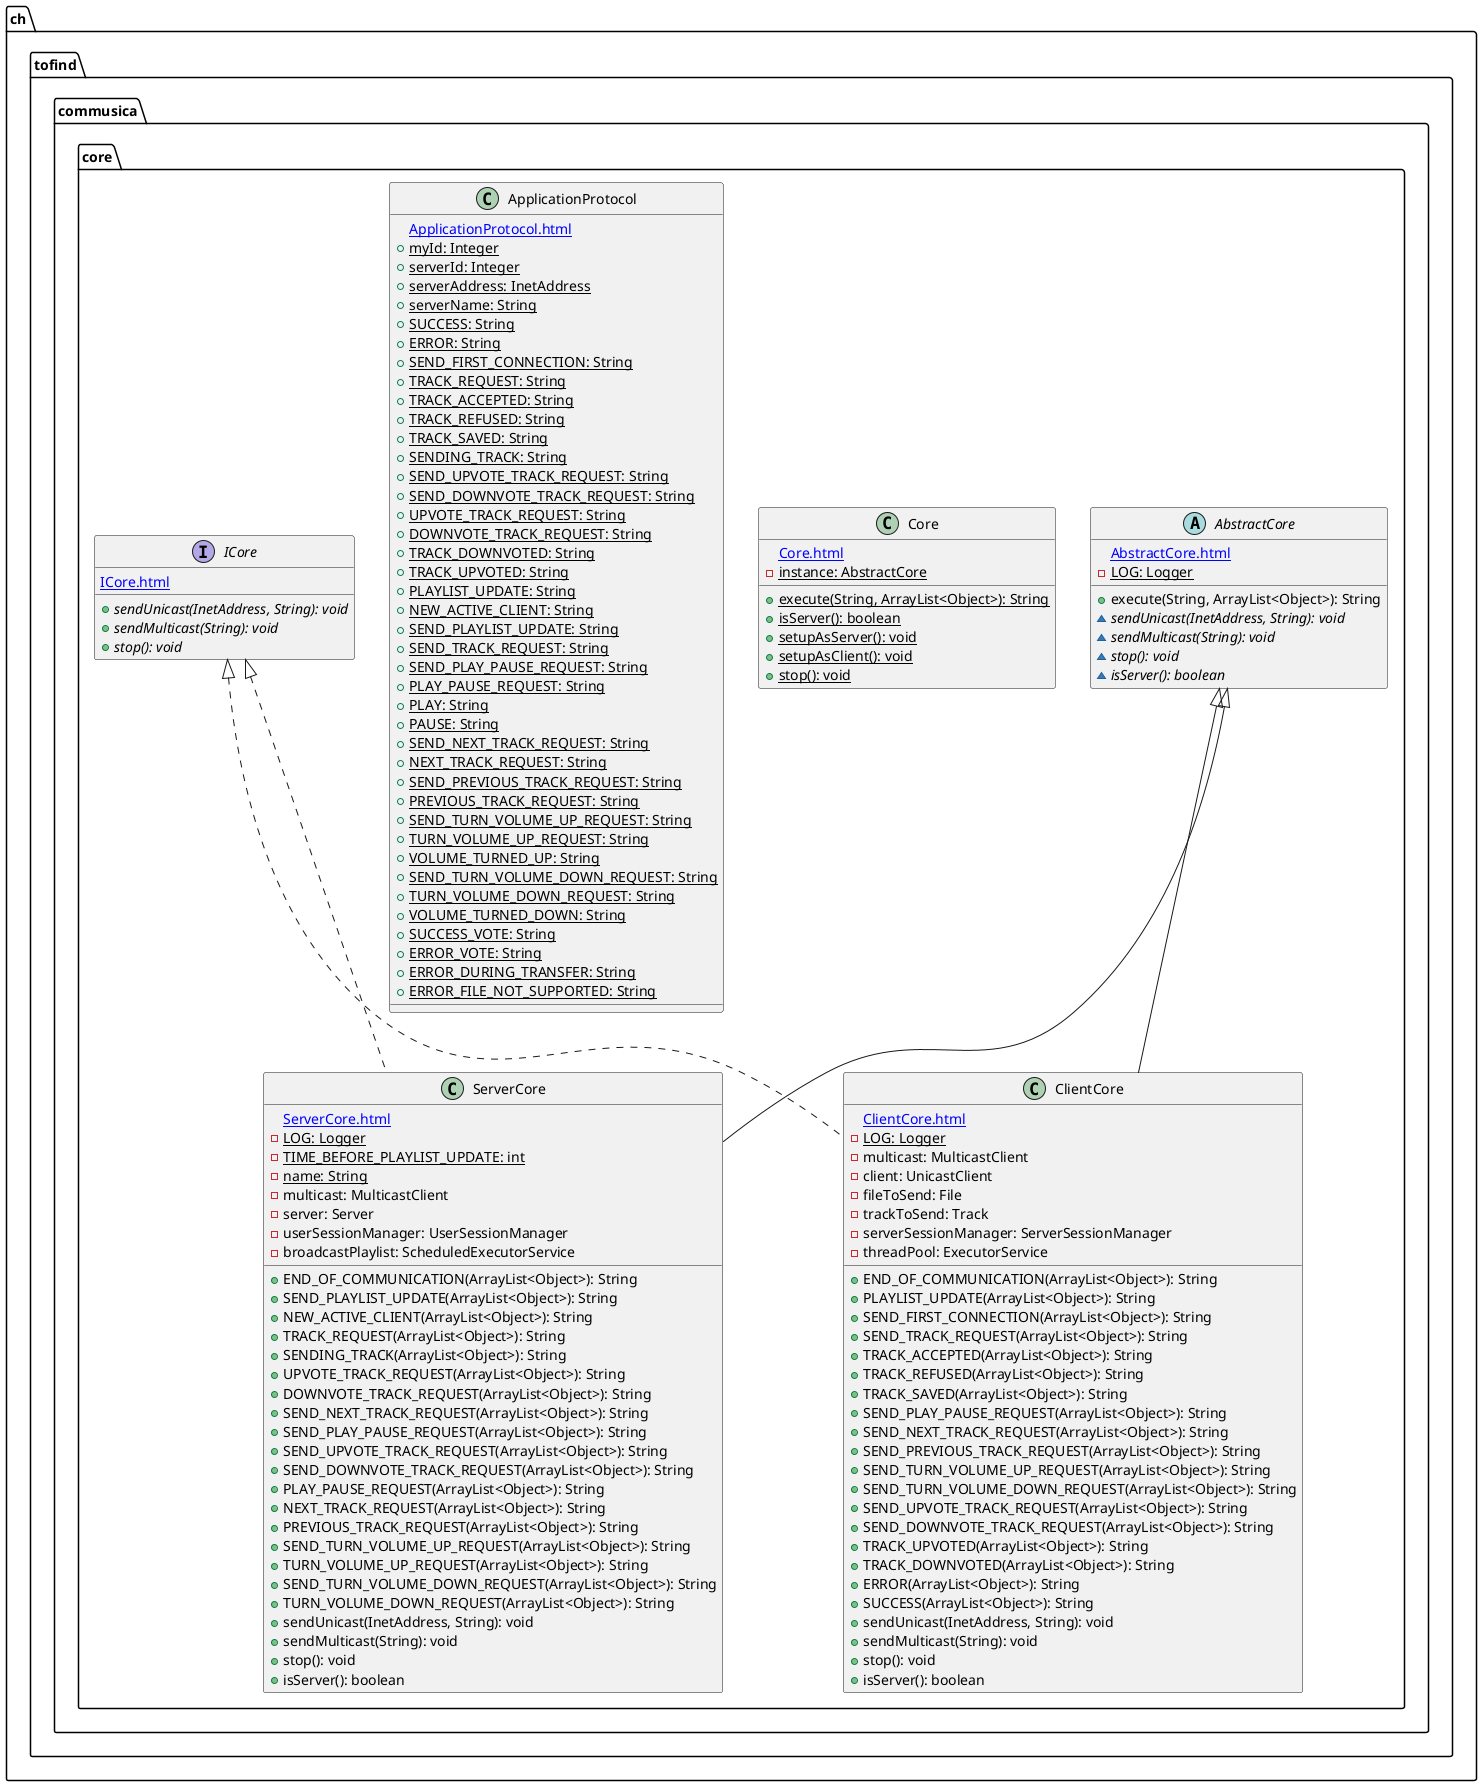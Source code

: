 @startuml

    namespace ch.tofind.commusica.core {

        abstract class AbstractCore {
            [[AbstractCore.html]]
            {static} -LOG: Logger
            +execute(String, ArrayList<Object>): String
            {abstract} ~sendUnicast(InetAddress, String): void
            {abstract} ~sendMulticast(String): void
            {abstract} ~stop(): void
            {abstract} ~isServer(): boolean
        }

        class ServerCore {
            [[ServerCore.html]]
            {static} -LOG: Logger
            {static} -TIME_BEFORE_PLAYLIST_UPDATE: int
            {static} -name: String
            -multicast: MulticastClient
            -server: Server
            -userSessionManager: UserSessionManager
            -broadcastPlaylist: ScheduledExecutorService
            +END_OF_COMMUNICATION(ArrayList<Object>): String
            +SEND_PLAYLIST_UPDATE(ArrayList<Object>): String
            +NEW_ACTIVE_CLIENT(ArrayList<Object>): String
            +TRACK_REQUEST(ArrayList<Object>): String
            +SENDING_TRACK(ArrayList<Object>): String
            +UPVOTE_TRACK_REQUEST(ArrayList<Object>): String
            +DOWNVOTE_TRACK_REQUEST(ArrayList<Object>): String
            +SEND_NEXT_TRACK_REQUEST(ArrayList<Object>): String
            +SEND_PLAY_PAUSE_REQUEST(ArrayList<Object>): String
            +SEND_UPVOTE_TRACK_REQUEST(ArrayList<Object>): String
            +SEND_DOWNVOTE_TRACK_REQUEST(ArrayList<Object>): String
            +PLAY_PAUSE_REQUEST(ArrayList<Object>): String
            +NEXT_TRACK_REQUEST(ArrayList<Object>): String
            +PREVIOUS_TRACK_REQUEST(ArrayList<Object>): String
            +SEND_TURN_VOLUME_UP_REQUEST(ArrayList<Object>): String
            +TURN_VOLUME_UP_REQUEST(ArrayList<Object>): String
            +SEND_TURN_VOLUME_DOWN_REQUEST(ArrayList<Object>): String
            +TURN_VOLUME_DOWN_REQUEST(ArrayList<Object>): String
            +sendUnicast(InetAddress, String): void
            +sendMulticast(String): void
            +stop(): void
            +isServer(): boolean
        }

        class ClientCore {
            [[ClientCore.html]]
            {static} -LOG: Logger
            -multicast: MulticastClient
            -client: UnicastClient
            -fileToSend: File
            -trackToSend: Track
            -serverSessionManager: ServerSessionManager
            -threadPool: ExecutorService
            +END_OF_COMMUNICATION(ArrayList<Object>): String
            +PLAYLIST_UPDATE(ArrayList<Object>): String
            +SEND_FIRST_CONNECTION(ArrayList<Object>): String
            +SEND_TRACK_REQUEST(ArrayList<Object>): String
            +TRACK_ACCEPTED(ArrayList<Object>): String
            +TRACK_REFUSED(ArrayList<Object>): String
            +TRACK_SAVED(ArrayList<Object>): String
            +SEND_PLAY_PAUSE_REQUEST(ArrayList<Object>): String
            +SEND_NEXT_TRACK_REQUEST(ArrayList<Object>): String
            +SEND_PREVIOUS_TRACK_REQUEST(ArrayList<Object>): String
            +SEND_TURN_VOLUME_UP_REQUEST(ArrayList<Object>): String
            +SEND_TURN_VOLUME_DOWN_REQUEST(ArrayList<Object>): String
            +SEND_UPVOTE_TRACK_REQUEST(ArrayList<Object>): String
            +SEND_DOWNVOTE_TRACK_REQUEST(ArrayList<Object>): String
            +TRACK_UPVOTED(ArrayList<Object>): String
            +TRACK_DOWNVOTED(ArrayList<Object>): String
            +ERROR(ArrayList<Object>): String
            +SUCCESS(ArrayList<Object>): String
            +sendUnicast(InetAddress, String): void
            +sendMulticast(String): void
            +stop(): void
            +isServer(): boolean
        }

        class Core {
            [[Core.html]]
            {static} -instance: AbstractCore
            {static} +execute(String, ArrayList<Object>): String
            {static} +isServer(): boolean
            {static} +setupAsServer(): void
            {static} +setupAsClient(): void
            {static} +stop(): void
        }

        class ApplicationProtocol {
            [[ApplicationProtocol.html]]
            {static} +myId: Integer
            {static} +serverId: Integer
            {static} +serverAddress: InetAddress
            {static} +serverName: String
            {static} +SUCCESS: String
            {static} +ERROR: String
            {static} +SEND_FIRST_CONNECTION: String
            {static} +TRACK_REQUEST: String
            {static} +TRACK_ACCEPTED: String
            {static} +TRACK_REFUSED: String
            {static} +TRACK_SAVED: String
            {static} +SENDING_TRACK: String
            {static} +SEND_UPVOTE_TRACK_REQUEST: String
            {static} +SEND_DOWNVOTE_TRACK_REQUEST: String
            {static} +UPVOTE_TRACK_REQUEST: String
            {static} +DOWNVOTE_TRACK_REQUEST: String
            {static} +TRACK_DOWNVOTED: String
            {static} +TRACK_UPVOTED: String
            {static} +PLAYLIST_UPDATE: String
            {static} +NEW_ACTIVE_CLIENT: String
            {static} +SEND_PLAYLIST_UPDATE: String
            {static} +SEND_TRACK_REQUEST: String
            {static} +SEND_PLAY_PAUSE_REQUEST: String
            {static} +PLAY_PAUSE_REQUEST: String
            {static} +PLAY: String
            {static} +PAUSE: String
            {static} +SEND_NEXT_TRACK_REQUEST: String
            {static} +NEXT_TRACK_REQUEST: String
            {static} +SEND_PREVIOUS_TRACK_REQUEST: String
            {static} +PREVIOUS_TRACK_REQUEST: String
            {static} +SEND_TURN_VOLUME_UP_REQUEST: String
            {static} +TURN_VOLUME_UP_REQUEST: String
            {static} +VOLUME_TURNED_UP: String
            {static} +SEND_TURN_VOLUME_DOWN_REQUEST: String
            {static} +TURN_VOLUME_DOWN_REQUEST: String
            {static} +VOLUME_TURNED_DOWN: String
            {static} +SUCCESS_VOTE: String
            {static} +ERROR_VOTE: String
            {static} +ERROR_DURING_TRANSFER: String
            {static} +ERROR_FILE_NOT_SUPPORTED: String
        }

        interface ICore {
            [[ICore.html]]
            {abstract} +sendUnicast(InetAddress, String): void
            {abstract} +sendMulticast(String): void
            {abstract} +stop(): void
        }

        AbstractCore <|-- ServerCore

        ICore <|.. ServerCore

        AbstractCore <|-- ClientCore

        ICore <|.. ClientCore

    }

@enduml
